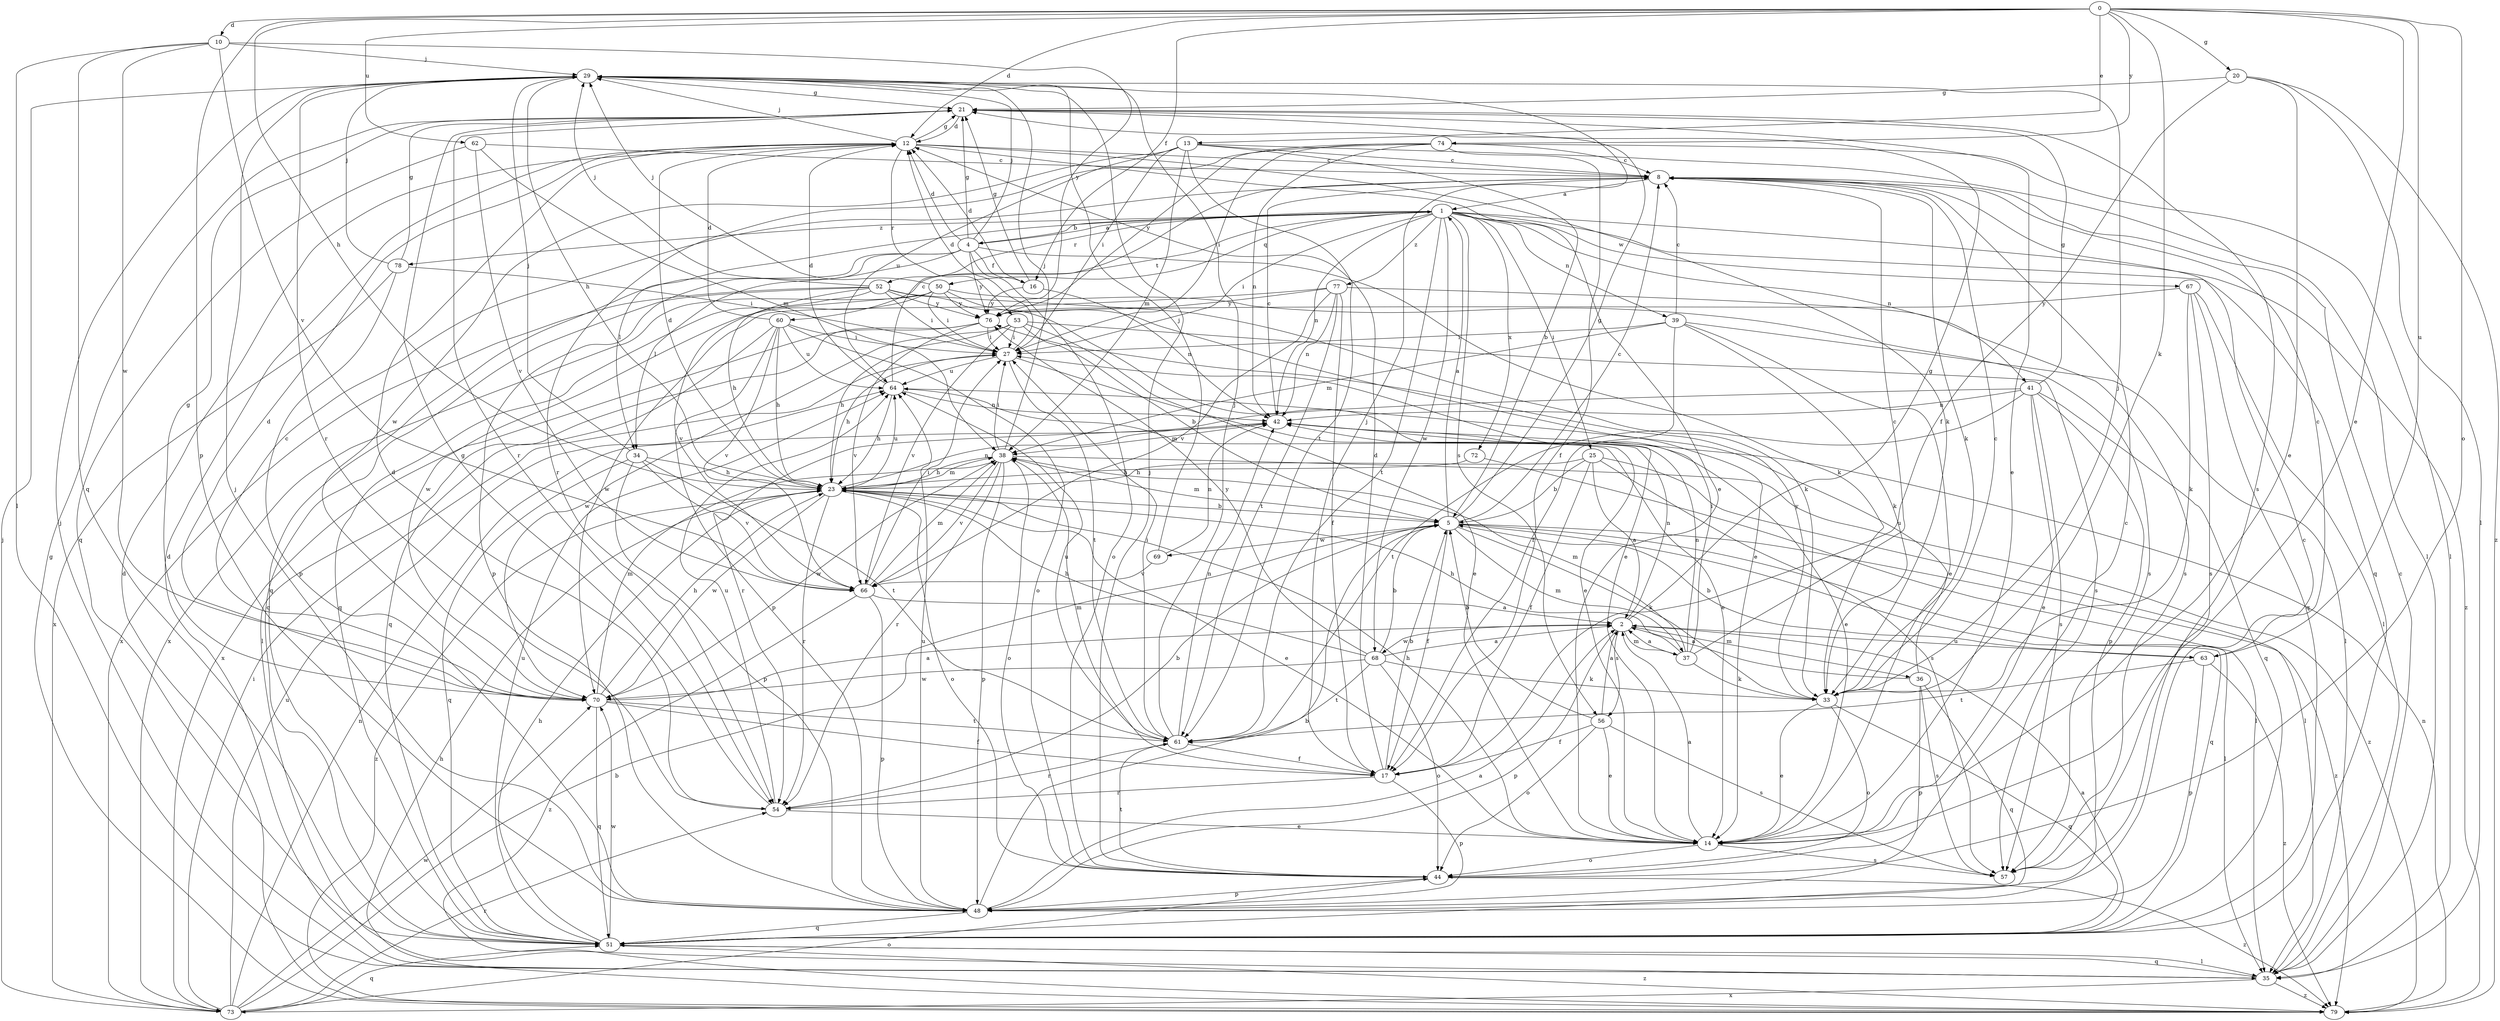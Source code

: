 strict digraph  {
0;
1;
2;
4;
5;
8;
10;
12;
13;
14;
16;
17;
20;
21;
23;
25;
27;
29;
33;
34;
35;
36;
37;
38;
39;
41;
42;
44;
48;
50;
51;
52;
53;
54;
56;
57;
60;
61;
62;
63;
64;
66;
67;
68;
69;
70;
72;
73;
74;
76;
77;
78;
79;
0 -> 10  [label=d];
0 -> 12  [label=d];
0 -> 13  [label=e];
0 -> 14  [label=e];
0 -> 16  [label=f];
0 -> 20  [label=g];
0 -> 23  [label=h];
0 -> 33  [label=k];
0 -> 44  [label=o];
0 -> 48  [label=p];
0 -> 62  [label=u];
0 -> 63  [label=u];
0 -> 74  [label=y];
1 -> 4  [label=b];
1 -> 25  [label=i];
1 -> 27  [label=i];
1 -> 34  [label=l];
1 -> 39  [label=n];
1 -> 41  [label=n];
1 -> 42  [label=n];
1 -> 50  [label=q];
1 -> 51  [label=q];
1 -> 52  [label=r];
1 -> 56  [label=s];
1 -> 60  [label=t];
1 -> 61  [label=t];
1 -> 67  [label=w];
1 -> 68  [label=w];
1 -> 72  [label=x];
1 -> 77  [label=z];
1 -> 78  [label=z];
1 -> 79  [label=z];
2 -> 21  [label=g];
2 -> 36  [label=m];
2 -> 37  [label=m];
2 -> 42  [label=n];
2 -> 48  [label=p];
2 -> 56  [label=s];
2 -> 63  [label=u];
2 -> 68  [label=w];
4 -> 1  [label=a];
4 -> 12  [label=d];
4 -> 16  [label=f];
4 -> 21  [label=g];
4 -> 29  [label=j];
4 -> 33  [label=k];
4 -> 34  [label=l];
4 -> 44  [label=o];
4 -> 48  [label=p];
4 -> 51  [label=q];
4 -> 76  [label=y];
5 -> 1  [label=a];
5 -> 8  [label=c];
5 -> 17  [label=f];
5 -> 21  [label=g];
5 -> 33  [label=k];
5 -> 35  [label=l];
5 -> 37  [label=m];
5 -> 38  [label=m];
5 -> 51  [label=q];
5 -> 69  [label=w];
5 -> 79  [label=z];
8 -> 1  [label=a];
8 -> 33  [label=k];
10 -> 29  [label=j];
10 -> 35  [label=l];
10 -> 51  [label=q];
10 -> 66  [label=v];
10 -> 70  [label=w];
10 -> 76  [label=y];
12 -> 8  [label=c];
12 -> 14  [label=e];
12 -> 21  [label=g];
12 -> 29  [label=j];
12 -> 33  [label=k];
12 -> 53  [label=r];
13 -> 5  [label=b];
13 -> 8  [label=c];
13 -> 27  [label=i];
13 -> 35  [label=l];
13 -> 38  [label=m];
13 -> 61  [label=t];
13 -> 64  [label=u];
13 -> 70  [label=w];
14 -> 2  [label=a];
14 -> 23  [label=h];
14 -> 44  [label=o];
14 -> 57  [label=s];
16 -> 12  [label=d];
16 -> 21  [label=g];
16 -> 42  [label=n];
16 -> 76  [label=y];
17 -> 5  [label=b];
17 -> 12  [label=d];
17 -> 29  [label=j];
17 -> 38  [label=m];
17 -> 48  [label=p];
17 -> 54  [label=r];
20 -> 14  [label=e];
20 -> 17  [label=f];
20 -> 21  [label=g];
20 -> 35  [label=l];
20 -> 79  [label=z];
21 -> 12  [label=d];
21 -> 14  [label=e];
21 -> 54  [label=r];
21 -> 57  [label=s];
23 -> 5  [label=b];
23 -> 12  [label=d];
23 -> 14  [label=e];
23 -> 38  [label=m];
23 -> 42  [label=n];
23 -> 44  [label=o];
23 -> 54  [label=r];
23 -> 64  [label=u];
23 -> 70  [label=w];
23 -> 79  [label=z];
25 -> 2  [label=a];
25 -> 5  [label=b];
25 -> 17  [label=f];
25 -> 23  [label=h];
25 -> 35  [label=l];
25 -> 57  [label=s];
27 -> 12  [label=d];
27 -> 14  [label=e];
27 -> 23  [label=h];
27 -> 61  [label=t];
27 -> 64  [label=u];
29 -> 21  [label=g];
29 -> 23  [label=h];
29 -> 54  [label=r];
33 -> 8  [label=c];
33 -> 14  [label=e];
33 -> 29  [label=j];
33 -> 44  [label=o];
33 -> 51  [label=q];
33 -> 76  [label=y];
34 -> 23  [label=h];
34 -> 29  [label=j];
34 -> 48  [label=p];
34 -> 51  [label=q];
34 -> 61  [label=t];
34 -> 66  [label=v];
35 -> 8  [label=c];
35 -> 12  [label=d];
35 -> 29  [label=j];
35 -> 51  [label=q];
35 -> 73  [label=x];
35 -> 79  [label=z];
36 -> 2  [label=a];
36 -> 48  [label=p];
36 -> 51  [label=q];
36 -> 57  [label=s];
36 -> 64  [label=u];
37 -> 2  [label=a];
37 -> 8  [label=c];
37 -> 23  [label=h];
37 -> 27  [label=i];
37 -> 33  [label=k];
37 -> 38  [label=m];
37 -> 42  [label=n];
38 -> 23  [label=h];
38 -> 27  [label=i];
38 -> 29  [label=j];
38 -> 44  [label=o];
38 -> 48  [label=p];
38 -> 54  [label=r];
38 -> 66  [label=v];
38 -> 70  [label=w];
38 -> 79  [label=z];
39 -> 8  [label=c];
39 -> 14  [label=e];
39 -> 17  [label=f];
39 -> 27  [label=i];
39 -> 33  [label=k];
39 -> 35  [label=l];
39 -> 38  [label=m];
41 -> 14  [label=e];
41 -> 21  [label=g];
41 -> 42  [label=n];
41 -> 48  [label=p];
41 -> 51  [label=q];
41 -> 54  [label=r];
41 -> 57  [label=s];
41 -> 61  [label=t];
42 -> 8  [label=c];
42 -> 14  [label=e];
42 -> 38  [label=m];
44 -> 8  [label=c];
44 -> 29  [label=j];
44 -> 48  [label=p];
44 -> 61  [label=t];
44 -> 79  [label=z];
48 -> 2  [label=a];
48 -> 5  [label=b];
48 -> 8  [label=c];
48 -> 29  [label=j];
48 -> 51  [label=q];
48 -> 64  [label=u];
50 -> 14  [label=e];
50 -> 27  [label=i];
50 -> 29  [label=j];
50 -> 51  [label=q];
50 -> 57  [label=s];
50 -> 70  [label=w];
50 -> 73  [label=x];
50 -> 76  [label=y];
51 -> 2  [label=a];
51 -> 23  [label=h];
51 -> 35  [label=l];
51 -> 64  [label=u];
51 -> 70  [label=w];
51 -> 79  [label=z];
52 -> 14  [label=e];
52 -> 23  [label=h];
52 -> 27  [label=i];
52 -> 29  [label=j];
52 -> 33  [label=k];
52 -> 51  [label=q];
52 -> 66  [label=v];
52 -> 73  [label=x];
52 -> 76  [label=y];
53 -> 5  [label=b];
53 -> 14  [label=e];
53 -> 23  [label=h];
53 -> 27  [label=i];
53 -> 57  [label=s];
53 -> 66  [label=v];
53 -> 70  [label=w];
54 -> 5  [label=b];
54 -> 12  [label=d];
54 -> 14  [label=e];
54 -> 21  [label=g];
54 -> 64  [label=u];
56 -> 2  [label=a];
56 -> 5  [label=b];
56 -> 14  [label=e];
56 -> 17  [label=f];
56 -> 44  [label=o];
56 -> 57  [label=s];
60 -> 12  [label=d];
60 -> 23  [label=h];
60 -> 27  [label=i];
60 -> 44  [label=o];
60 -> 48  [label=p];
60 -> 51  [label=q];
60 -> 64  [label=u];
60 -> 66  [label=v];
61 -> 17  [label=f];
61 -> 27  [label=i];
61 -> 29  [label=j];
61 -> 42  [label=n];
61 -> 54  [label=r];
61 -> 64  [label=u];
62 -> 8  [label=c];
62 -> 38  [label=m];
62 -> 51  [label=q];
62 -> 66  [label=v];
63 -> 5  [label=b];
63 -> 8  [label=c];
63 -> 48  [label=p];
63 -> 61  [label=t];
63 -> 79  [label=z];
64 -> 8  [label=c];
64 -> 12  [label=d];
64 -> 14  [label=e];
64 -> 23  [label=h];
64 -> 42  [label=n];
66 -> 2  [label=a];
66 -> 27  [label=i];
66 -> 38  [label=m];
66 -> 48  [label=p];
66 -> 79  [label=z];
67 -> 33  [label=k];
67 -> 35  [label=l];
67 -> 51  [label=q];
67 -> 57  [label=s];
67 -> 76  [label=y];
68 -> 2  [label=a];
68 -> 5  [label=b];
68 -> 23  [label=h];
68 -> 33  [label=k];
68 -> 44  [label=o];
68 -> 61  [label=t];
68 -> 70  [label=w];
68 -> 76  [label=y];
69 -> 29  [label=j];
69 -> 42  [label=n];
69 -> 66  [label=v];
70 -> 2  [label=a];
70 -> 8  [label=c];
70 -> 12  [label=d];
70 -> 17  [label=f];
70 -> 21  [label=g];
70 -> 23  [label=h];
70 -> 38  [label=m];
70 -> 51  [label=q];
70 -> 61  [label=t];
72 -> 23  [label=h];
72 -> 35  [label=l];
73 -> 5  [label=b];
73 -> 27  [label=i];
73 -> 29  [label=j];
73 -> 42  [label=n];
73 -> 44  [label=o];
73 -> 51  [label=q];
73 -> 54  [label=r];
73 -> 64  [label=u];
73 -> 70  [label=w];
74 -> 8  [label=c];
74 -> 17  [label=f];
74 -> 27  [label=i];
74 -> 35  [label=l];
74 -> 42  [label=n];
74 -> 54  [label=r];
74 -> 76  [label=y];
76 -> 27  [label=i];
76 -> 35  [label=l];
76 -> 66  [label=v];
76 -> 73  [label=x];
77 -> 17  [label=f];
77 -> 42  [label=n];
77 -> 57  [label=s];
77 -> 61  [label=t];
77 -> 66  [label=v];
77 -> 70  [label=w];
77 -> 76  [label=y];
78 -> 21  [label=g];
78 -> 27  [label=i];
78 -> 29  [label=j];
78 -> 48  [label=p];
78 -> 73  [label=x];
79 -> 12  [label=d];
79 -> 21  [label=g];
79 -> 23  [label=h];
79 -> 42  [label=n];
}
